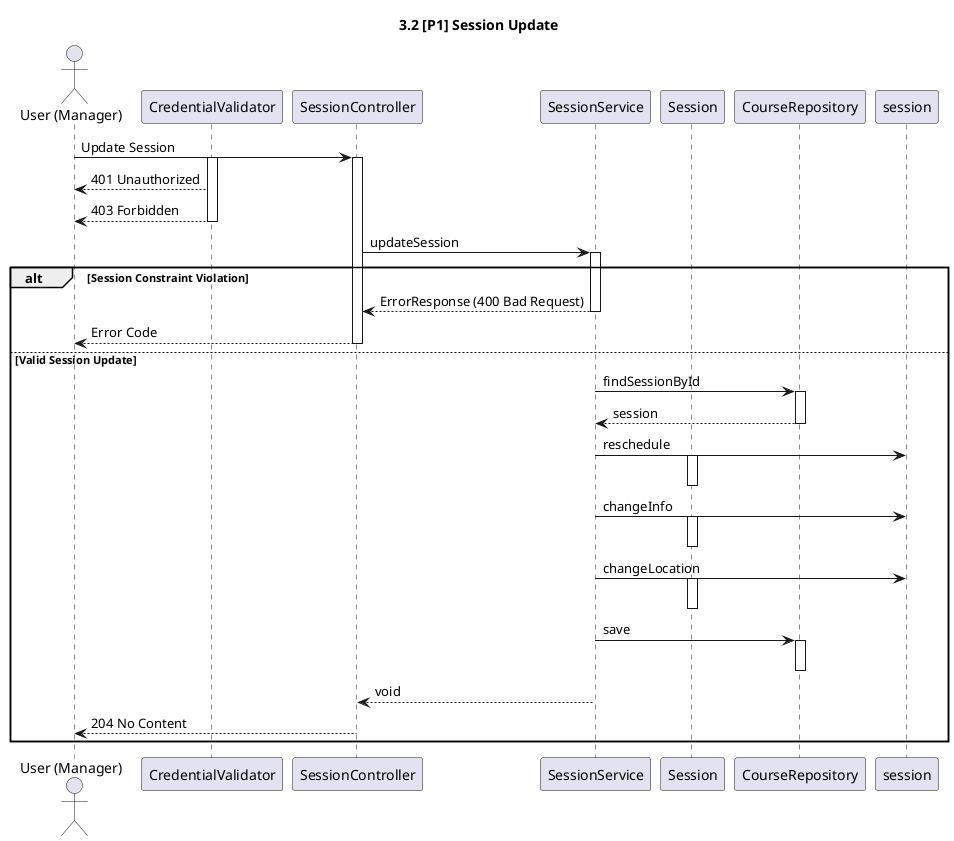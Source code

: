 @startuml

title 3.2 [P1] Session Update

actor "User (Manager)" as User
participant "CredentialValidator" as Validator
participant "SessionController" as Controller
participant "SessionService" as AppService
participant "Session" as SessionDomain
participant "CourseRepository" as Repository

User -> Controller: Update Session
activate Validator
activate Controller
Validator --> User: 401 Unauthorized
Validator --> User: 403 Forbidden
deactivate Validator

Controller -> AppService: updateSession
activate AppService
alt Session Constraint Violation
    AppService --> Controller: ErrorResponse (400 Bad Request)
    deactivate AppService
    Controller --> User: Error Code
    deactivate Controller
else Valid Session Update

AppService -> Repository: findSessionById
activate Repository
Repository --> AppService: session
deactivate Repository

AppService -> session: reschedule
activate SessionDomain
deactivate SessionDomain

AppService -> session: changeInfo
activate SessionDomain
deactivate SessionDomain

AppService -> session: changeLocation
activate SessionDomain
deactivate SessionDomain

AppService -> Repository: save
activate Repository
deactivate Repository

AppService --> Controller: void
deactivate AppService

Controller --> User: 204 No Content
deactivate Controller

end

@enduml